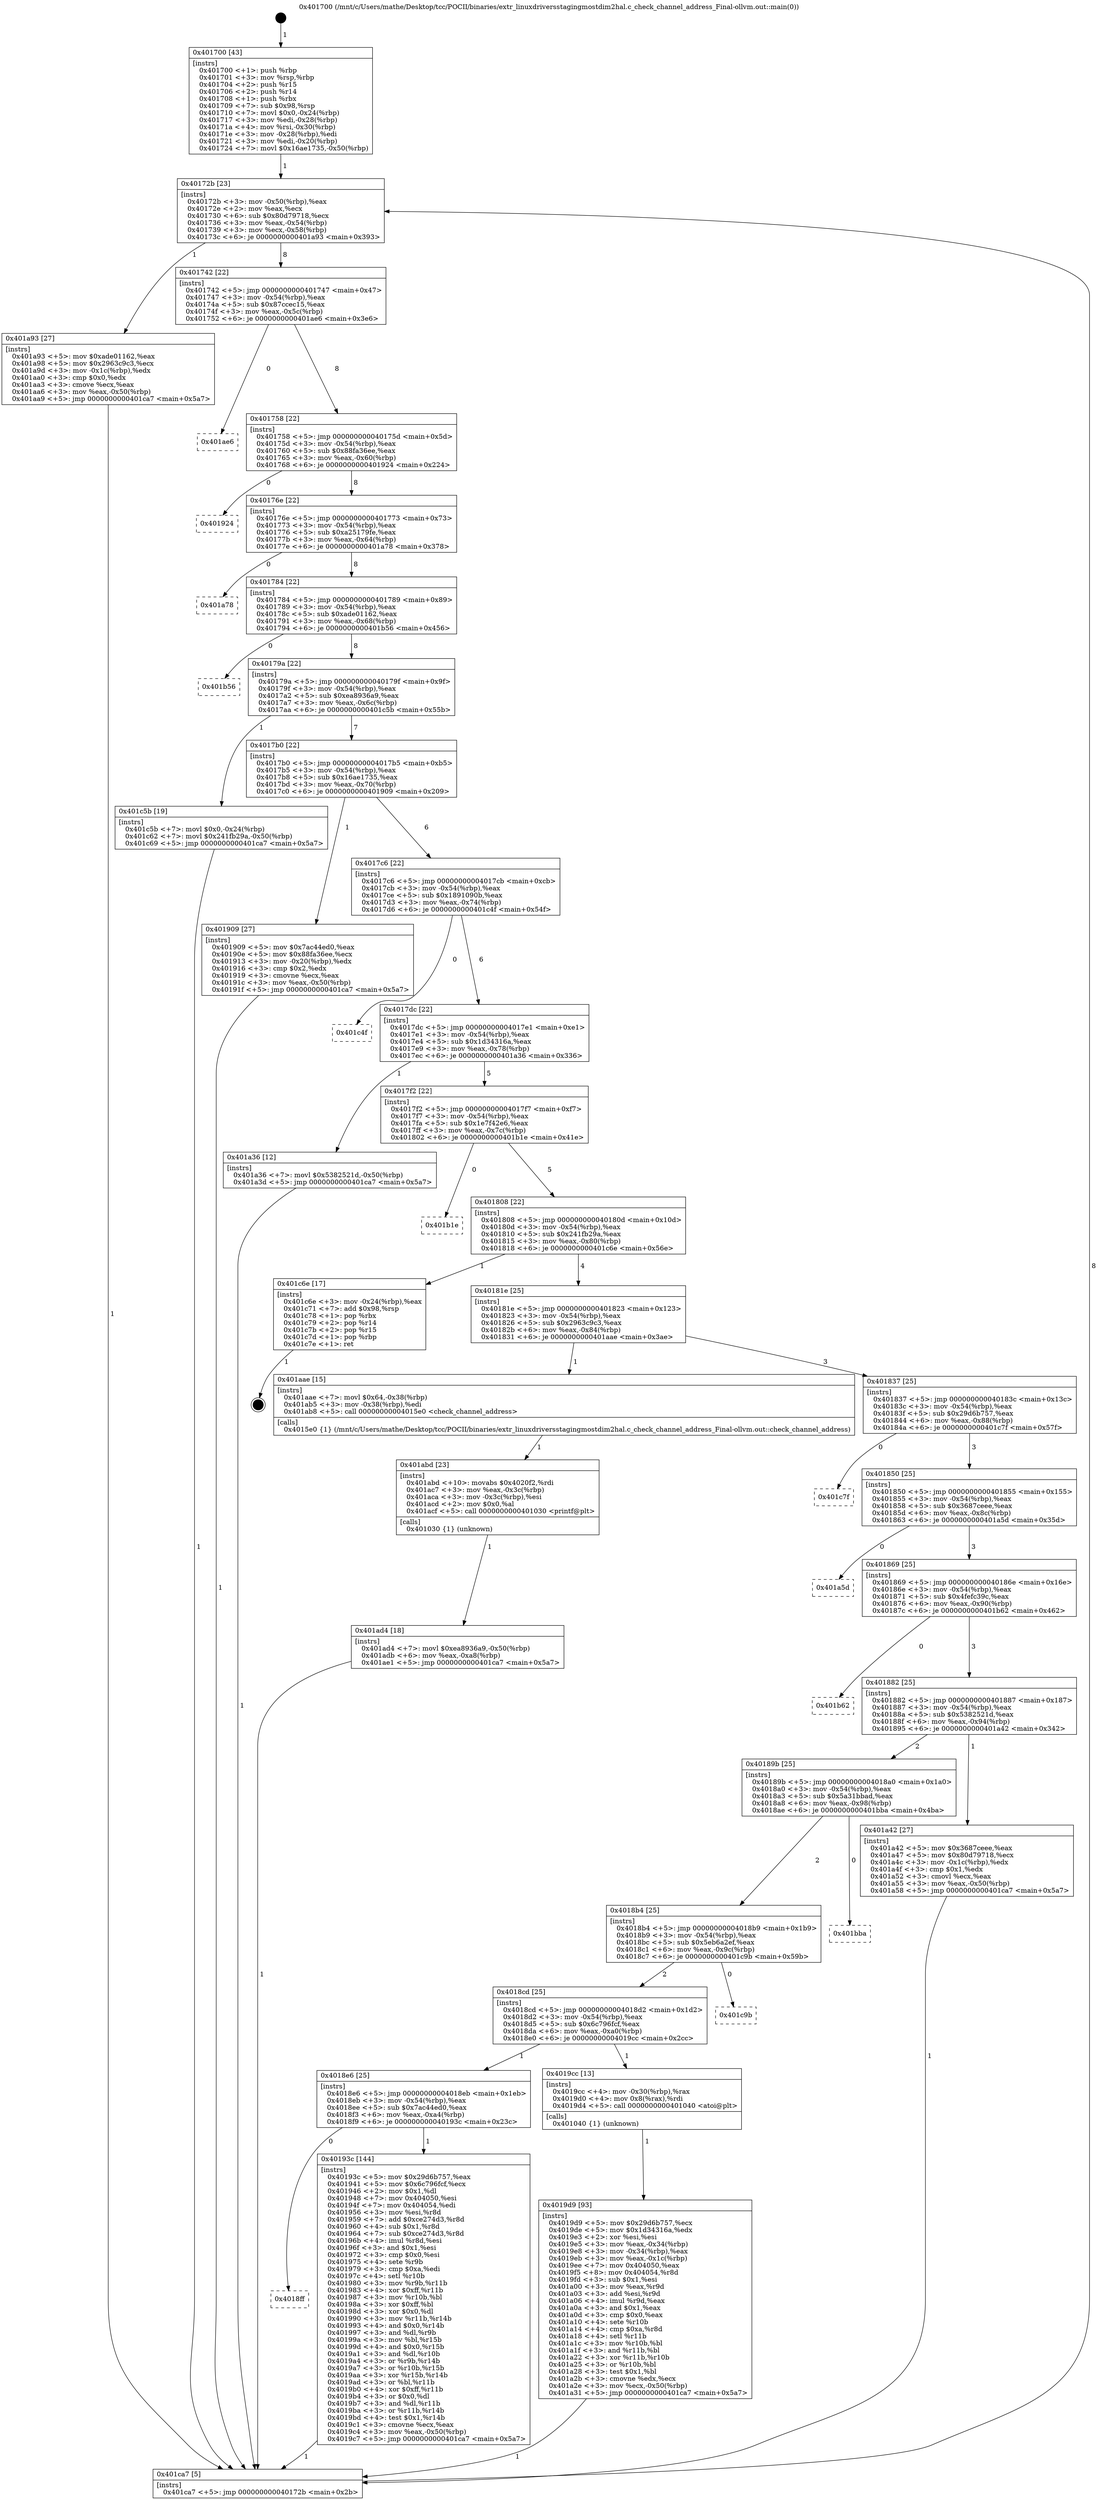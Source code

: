 digraph "0x401700" {
  label = "0x401700 (/mnt/c/Users/mathe/Desktop/tcc/POCII/binaries/extr_linuxdriversstagingmostdim2hal.c_check_channel_address_Final-ollvm.out::main(0))"
  labelloc = "t"
  node[shape=record]

  Entry [label="",width=0.3,height=0.3,shape=circle,fillcolor=black,style=filled]
  "0x40172b" [label="{
     0x40172b [23]\l
     | [instrs]\l
     &nbsp;&nbsp;0x40172b \<+3\>: mov -0x50(%rbp),%eax\l
     &nbsp;&nbsp;0x40172e \<+2\>: mov %eax,%ecx\l
     &nbsp;&nbsp;0x401730 \<+6\>: sub $0x80d79718,%ecx\l
     &nbsp;&nbsp;0x401736 \<+3\>: mov %eax,-0x54(%rbp)\l
     &nbsp;&nbsp;0x401739 \<+3\>: mov %ecx,-0x58(%rbp)\l
     &nbsp;&nbsp;0x40173c \<+6\>: je 0000000000401a93 \<main+0x393\>\l
  }"]
  "0x401a93" [label="{
     0x401a93 [27]\l
     | [instrs]\l
     &nbsp;&nbsp;0x401a93 \<+5\>: mov $0xade01162,%eax\l
     &nbsp;&nbsp;0x401a98 \<+5\>: mov $0x2963c9c3,%ecx\l
     &nbsp;&nbsp;0x401a9d \<+3\>: mov -0x1c(%rbp),%edx\l
     &nbsp;&nbsp;0x401aa0 \<+3\>: cmp $0x0,%edx\l
     &nbsp;&nbsp;0x401aa3 \<+3\>: cmove %ecx,%eax\l
     &nbsp;&nbsp;0x401aa6 \<+3\>: mov %eax,-0x50(%rbp)\l
     &nbsp;&nbsp;0x401aa9 \<+5\>: jmp 0000000000401ca7 \<main+0x5a7\>\l
  }"]
  "0x401742" [label="{
     0x401742 [22]\l
     | [instrs]\l
     &nbsp;&nbsp;0x401742 \<+5\>: jmp 0000000000401747 \<main+0x47\>\l
     &nbsp;&nbsp;0x401747 \<+3\>: mov -0x54(%rbp),%eax\l
     &nbsp;&nbsp;0x40174a \<+5\>: sub $0x87ccec15,%eax\l
     &nbsp;&nbsp;0x40174f \<+3\>: mov %eax,-0x5c(%rbp)\l
     &nbsp;&nbsp;0x401752 \<+6\>: je 0000000000401ae6 \<main+0x3e6\>\l
  }"]
  Exit [label="",width=0.3,height=0.3,shape=circle,fillcolor=black,style=filled,peripheries=2]
  "0x401ae6" [label="{
     0x401ae6\l
  }", style=dashed]
  "0x401758" [label="{
     0x401758 [22]\l
     | [instrs]\l
     &nbsp;&nbsp;0x401758 \<+5\>: jmp 000000000040175d \<main+0x5d\>\l
     &nbsp;&nbsp;0x40175d \<+3\>: mov -0x54(%rbp),%eax\l
     &nbsp;&nbsp;0x401760 \<+5\>: sub $0x88fa36ee,%eax\l
     &nbsp;&nbsp;0x401765 \<+3\>: mov %eax,-0x60(%rbp)\l
     &nbsp;&nbsp;0x401768 \<+6\>: je 0000000000401924 \<main+0x224\>\l
  }"]
  "0x401ad4" [label="{
     0x401ad4 [18]\l
     | [instrs]\l
     &nbsp;&nbsp;0x401ad4 \<+7\>: movl $0xea8936a9,-0x50(%rbp)\l
     &nbsp;&nbsp;0x401adb \<+6\>: mov %eax,-0xa8(%rbp)\l
     &nbsp;&nbsp;0x401ae1 \<+5\>: jmp 0000000000401ca7 \<main+0x5a7\>\l
  }"]
  "0x401924" [label="{
     0x401924\l
  }", style=dashed]
  "0x40176e" [label="{
     0x40176e [22]\l
     | [instrs]\l
     &nbsp;&nbsp;0x40176e \<+5\>: jmp 0000000000401773 \<main+0x73\>\l
     &nbsp;&nbsp;0x401773 \<+3\>: mov -0x54(%rbp),%eax\l
     &nbsp;&nbsp;0x401776 \<+5\>: sub $0xa25179fe,%eax\l
     &nbsp;&nbsp;0x40177b \<+3\>: mov %eax,-0x64(%rbp)\l
     &nbsp;&nbsp;0x40177e \<+6\>: je 0000000000401a78 \<main+0x378\>\l
  }"]
  "0x401abd" [label="{
     0x401abd [23]\l
     | [instrs]\l
     &nbsp;&nbsp;0x401abd \<+10\>: movabs $0x4020f2,%rdi\l
     &nbsp;&nbsp;0x401ac7 \<+3\>: mov %eax,-0x3c(%rbp)\l
     &nbsp;&nbsp;0x401aca \<+3\>: mov -0x3c(%rbp),%esi\l
     &nbsp;&nbsp;0x401acd \<+2\>: mov $0x0,%al\l
     &nbsp;&nbsp;0x401acf \<+5\>: call 0000000000401030 \<printf@plt\>\l
     | [calls]\l
     &nbsp;&nbsp;0x401030 \{1\} (unknown)\l
  }"]
  "0x401a78" [label="{
     0x401a78\l
  }", style=dashed]
  "0x401784" [label="{
     0x401784 [22]\l
     | [instrs]\l
     &nbsp;&nbsp;0x401784 \<+5\>: jmp 0000000000401789 \<main+0x89\>\l
     &nbsp;&nbsp;0x401789 \<+3\>: mov -0x54(%rbp),%eax\l
     &nbsp;&nbsp;0x40178c \<+5\>: sub $0xade01162,%eax\l
     &nbsp;&nbsp;0x401791 \<+3\>: mov %eax,-0x68(%rbp)\l
     &nbsp;&nbsp;0x401794 \<+6\>: je 0000000000401b56 \<main+0x456\>\l
  }"]
  "0x4019d9" [label="{
     0x4019d9 [93]\l
     | [instrs]\l
     &nbsp;&nbsp;0x4019d9 \<+5\>: mov $0x29d6b757,%ecx\l
     &nbsp;&nbsp;0x4019de \<+5\>: mov $0x1d34316a,%edx\l
     &nbsp;&nbsp;0x4019e3 \<+2\>: xor %esi,%esi\l
     &nbsp;&nbsp;0x4019e5 \<+3\>: mov %eax,-0x34(%rbp)\l
     &nbsp;&nbsp;0x4019e8 \<+3\>: mov -0x34(%rbp),%eax\l
     &nbsp;&nbsp;0x4019eb \<+3\>: mov %eax,-0x1c(%rbp)\l
     &nbsp;&nbsp;0x4019ee \<+7\>: mov 0x404050,%eax\l
     &nbsp;&nbsp;0x4019f5 \<+8\>: mov 0x404054,%r8d\l
     &nbsp;&nbsp;0x4019fd \<+3\>: sub $0x1,%esi\l
     &nbsp;&nbsp;0x401a00 \<+3\>: mov %eax,%r9d\l
     &nbsp;&nbsp;0x401a03 \<+3\>: add %esi,%r9d\l
     &nbsp;&nbsp;0x401a06 \<+4\>: imul %r9d,%eax\l
     &nbsp;&nbsp;0x401a0a \<+3\>: and $0x1,%eax\l
     &nbsp;&nbsp;0x401a0d \<+3\>: cmp $0x0,%eax\l
     &nbsp;&nbsp;0x401a10 \<+4\>: sete %r10b\l
     &nbsp;&nbsp;0x401a14 \<+4\>: cmp $0xa,%r8d\l
     &nbsp;&nbsp;0x401a18 \<+4\>: setl %r11b\l
     &nbsp;&nbsp;0x401a1c \<+3\>: mov %r10b,%bl\l
     &nbsp;&nbsp;0x401a1f \<+3\>: and %r11b,%bl\l
     &nbsp;&nbsp;0x401a22 \<+3\>: xor %r11b,%r10b\l
     &nbsp;&nbsp;0x401a25 \<+3\>: or %r10b,%bl\l
     &nbsp;&nbsp;0x401a28 \<+3\>: test $0x1,%bl\l
     &nbsp;&nbsp;0x401a2b \<+3\>: cmovne %edx,%ecx\l
     &nbsp;&nbsp;0x401a2e \<+3\>: mov %ecx,-0x50(%rbp)\l
     &nbsp;&nbsp;0x401a31 \<+5\>: jmp 0000000000401ca7 \<main+0x5a7\>\l
  }"]
  "0x401b56" [label="{
     0x401b56\l
  }", style=dashed]
  "0x40179a" [label="{
     0x40179a [22]\l
     | [instrs]\l
     &nbsp;&nbsp;0x40179a \<+5\>: jmp 000000000040179f \<main+0x9f\>\l
     &nbsp;&nbsp;0x40179f \<+3\>: mov -0x54(%rbp),%eax\l
     &nbsp;&nbsp;0x4017a2 \<+5\>: sub $0xea8936a9,%eax\l
     &nbsp;&nbsp;0x4017a7 \<+3\>: mov %eax,-0x6c(%rbp)\l
     &nbsp;&nbsp;0x4017aa \<+6\>: je 0000000000401c5b \<main+0x55b\>\l
  }"]
  "0x4018ff" [label="{
     0x4018ff\l
  }", style=dashed]
  "0x401c5b" [label="{
     0x401c5b [19]\l
     | [instrs]\l
     &nbsp;&nbsp;0x401c5b \<+7\>: movl $0x0,-0x24(%rbp)\l
     &nbsp;&nbsp;0x401c62 \<+7\>: movl $0x241fb29a,-0x50(%rbp)\l
     &nbsp;&nbsp;0x401c69 \<+5\>: jmp 0000000000401ca7 \<main+0x5a7\>\l
  }"]
  "0x4017b0" [label="{
     0x4017b0 [22]\l
     | [instrs]\l
     &nbsp;&nbsp;0x4017b0 \<+5\>: jmp 00000000004017b5 \<main+0xb5\>\l
     &nbsp;&nbsp;0x4017b5 \<+3\>: mov -0x54(%rbp),%eax\l
     &nbsp;&nbsp;0x4017b8 \<+5\>: sub $0x16ae1735,%eax\l
     &nbsp;&nbsp;0x4017bd \<+3\>: mov %eax,-0x70(%rbp)\l
     &nbsp;&nbsp;0x4017c0 \<+6\>: je 0000000000401909 \<main+0x209\>\l
  }"]
  "0x40193c" [label="{
     0x40193c [144]\l
     | [instrs]\l
     &nbsp;&nbsp;0x40193c \<+5\>: mov $0x29d6b757,%eax\l
     &nbsp;&nbsp;0x401941 \<+5\>: mov $0x6c796fcf,%ecx\l
     &nbsp;&nbsp;0x401946 \<+2\>: mov $0x1,%dl\l
     &nbsp;&nbsp;0x401948 \<+7\>: mov 0x404050,%esi\l
     &nbsp;&nbsp;0x40194f \<+7\>: mov 0x404054,%edi\l
     &nbsp;&nbsp;0x401956 \<+3\>: mov %esi,%r8d\l
     &nbsp;&nbsp;0x401959 \<+7\>: add $0xce274d3,%r8d\l
     &nbsp;&nbsp;0x401960 \<+4\>: sub $0x1,%r8d\l
     &nbsp;&nbsp;0x401964 \<+7\>: sub $0xce274d3,%r8d\l
     &nbsp;&nbsp;0x40196b \<+4\>: imul %r8d,%esi\l
     &nbsp;&nbsp;0x40196f \<+3\>: and $0x1,%esi\l
     &nbsp;&nbsp;0x401972 \<+3\>: cmp $0x0,%esi\l
     &nbsp;&nbsp;0x401975 \<+4\>: sete %r9b\l
     &nbsp;&nbsp;0x401979 \<+3\>: cmp $0xa,%edi\l
     &nbsp;&nbsp;0x40197c \<+4\>: setl %r10b\l
     &nbsp;&nbsp;0x401980 \<+3\>: mov %r9b,%r11b\l
     &nbsp;&nbsp;0x401983 \<+4\>: xor $0xff,%r11b\l
     &nbsp;&nbsp;0x401987 \<+3\>: mov %r10b,%bl\l
     &nbsp;&nbsp;0x40198a \<+3\>: xor $0xff,%bl\l
     &nbsp;&nbsp;0x40198d \<+3\>: xor $0x0,%dl\l
     &nbsp;&nbsp;0x401990 \<+3\>: mov %r11b,%r14b\l
     &nbsp;&nbsp;0x401993 \<+4\>: and $0x0,%r14b\l
     &nbsp;&nbsp;0x401997 \<+3\>: and %dl,%r9b\l
     &nbsp;&nbsp;0x40199a \<+3\>: mov %bl,%r15b\l
     &nbsp;&nbsp;0x40199d \<+4\>: and $0x0,%r15b\l
     &nbsp;&nbsp;0x4019a1 \<+3\>: and %dl,%r10b\l
     &nbsp;&nbsp;0x4019a4 \<+3\>: or %r9b,%r14b\l
     &nbsp;&nbsp;0x4019a7 \<+3\>: or %r10b,%r15b\l
     &nbsp;&nbsp;0x4019aa \<+3\>: xor %r15b,%r14b\l
     &nbsp;&nbsp;0x4019ad \<+3\>: or %bl,%r11b\l
     &nbsp;&nbsp;0x4019b0 \<+4\>: xor $0xff,%r11b\l
     &nbsp;&nbsp;0x4019b4 \<+3\>: or $0x0,%dl\l
     &nbsp;&nbsp;0x4019b7 \<+3\>: and %dl,%r11b\l
     &nbsp;&nbsp;0x4019ba \<+3\>: or %r11b,%r14b\l
     &nbsp;&nbsp;0x4019bd \<+4\>: test $0x1,%r14b\l
     &nbsp;&nbsp;0x4019c1 \<+3\>: cmovne %ecx,%eax\l
     &nbsp;&nbsp;0x4019c4 \<+3\>: mov %eax,-0x50(%rbp)\l
     &nbsp;&nbsp;0x4019c7 \<+5\>: jmp 0000000000401ca7 \<main+0x5a7\>\l
  }"]
  "0x401909" [label="{
     0x401909 [27]\l
     | [instrs]\l
     &nbsp;&nbsp;0x401909 \<+5\>: mov $0x7ac44ed0,%eax\l
     &nbsp;&nbsp;0x40190e \<+5\>: mov $0x88fa36ee,%ecx\l
     &nbsp;&nbsp;0x401913 \<+3\>: mov -0x20(%rbp),%edx\l
     &nbsp;&nbsp;0x401916 \<+3\>: cmp $0x2,%edx\l
     &nbsp;&nbsp;0x401919 \<+3\>: cmovne %ecx,%eax\l
     &nbsp;&nbsp;0x40191c \<+3\>: mov %eax,-0x50(%rbp)\l
     &nbsp;&nbsp;0x40191f \<+5\>: jmp 0000000000401ca7 \<main+0x5a7\>\l
  }"]
  "0x4017c6" [label="{
     0x4017c6 [22]\l
     | [instrs]\l
     &nbsp;&nbsp;0x4017c6 \<+5\>: jmp 00000000004017cb \<main+0xcb\>\l
     &nbsp;&nbsp;0x4017cb \<+3\>: mov -0x54(%rbp),%eax\l
     &nbsp;&nbsp;0x4017ce \<+5\>: sub $0x1891090b,%eax\l
     &nbsp;&nbsp;0x4017d3 \<+3\>: mov %eax,-0x74(%rbp)\l
     &nbsp;&nbsp;0x4017d6 \<+6\>: je 0000000000401c4f \<main+0x54f\>\l
  }"]
  "0x401ca7" [label="{
     0x401ca7 [5]\l
     | [instrs]\l
     &nbsp;&nbsp;0x401ca7 \<+5\>: jmp 000000000040172b \<main+0x2b\>\l
  }"]
  "0x401700" [label="{
     0x401700 [43]\l
     | [instrs]\l
     &nbsp;&nbsp;0x401700 \<+1\>: push %rbp\l
     &nbsp;&nbsp;0x401701 \<+3\>: mov %rsp,%rbp\l
     &nbsp;&nbsp;0x401704 \<+2\>: push %r15\l
     &nbsp;&nbsp;0x401706 \<+2\>: push %r14\l
     &nbsp;&nbsp;0x401708 \<+1\>: push %rbx\l
     &nbsp;&nbsp;0x401709 \<+7\>: sub $0x98,%rsp\l
     &nbsp;&nbsp;0x401710 \<+7\>: movl $0x0,-0x24(%rbp)\l
     &nbsp;&nbsp;0x401717 \<+3\>: mov %edi,-0x28(%rbp)\l
     &nbsp;&nbsp;0x40171a \<+4\>: mov %rsi,-0x30(%rbp)\l
     &nbsp;&nbsp;0x40171e \<+3\>: mov -0x28(%rbp),%edi\l
     &nbsp;&nbsp;0x401721 \<+3\>: mov %edi,-0x20(%rbp)\l
     &nbsp;&nbsp;0x401724 \<+7\>: movl $0x16ae1735,-0x50(%rbp)\l
  }"]
  "0x4018e6" [label="{
     0x4018e6 [25]\l
     | [instrs]\l
     &nbsp;&nbsp;0x4018e6 \<+5\>: jmp 00000000004018eb \<main+0x1eb\>\l
     &nbsp;&nbsp;0x4018eb \<+3\>: mov -0x54(%rbp),%eax\l
     &nbsp;&nbsp;0x4018ee \<+5\>: sub $0x7ac44ed0,%eax\l
     &nbsp;&nbsp;0x4018f3 \<+6\>: mov %eax,-0xa4(%rbp)\l
     &nbsp;&nbsp;0x4018f9 \<+6\>: je 000000000040193c \<main+0x23c\>\l
  }"]
  "0x401c4f" [label="{
     0x401c4f\l
  }", style=dashed]
  "0x4017dc" [label="{
     0x4017dc [22]\l
     | [instrs]\l
     &nbsp;&nbsp;0x4017dc \<+5\>: jmp 00000000004017e1 \<main+0xe1\>\l
     &nbsp;&nbsp;0x4017e1 \<+3\>: mov -0x54(%rbp),%eax\l
     &nbsp;&nbsp;0x4017e4 \<+5\>: sub $0x1d34316a,%eax\l
     &nbsp;&nbsp;0x4017e9 \<+3\>: mov %eax,-0x78(%rbp)\l
     &nbsp;&nbsp;0x4017ec \<+6\>: je 0000000000401a36 \<main+0x336\>\l
  }"]
  "0x4019cc" [label="{
     0x4019cc [13]\l
     | [instrs]\l
     &nbsp;&nbsp;0x4019cc \<+4\>: mov -0x30(%rbp),%rax\l
     &nbsp;&nbsp;0x4019d0 \<+4\>: mov 0x8(%rax),%rdi\l
     &nbsp;&nbsp;0x4019d4 \<+5\>: call 0000000000401040 \<atoi@plt\>\l
     | [calls]\l
     &nbsp;&nbsp;0x401040 \{1\} (unknown)\l
  }"]
  "0x401a36" [label="{
     0x401a36 [12]\l
     | [instrs]\l
     &nbsp;&nbsp;0x401a36 \<+7\>: movl $0x5382521d,-0x50(%rbp)\l
     &nbsp;&nbsp;0x401a3d \<+5\>: jmp 0000000000401ca7 \<main+0x5a7\>\l
  }"]
  "0x4017f2" [label="{
     0x4017f2 [22]\l
     | [instrs]\l
     &nbsp;&nbsp;0x4017f2 \<+5\>: jmp 00000000004017f7 \<main+0xf7\>\l
     &nbsp;&nbsp;0x4017f7 \<+3\>: mov -0x54(%rbp),%eax\l
     &nbsp;&nbsp;0x4017fa \<+5\>: sub $0x1e7f42e6,%eax\l
     &nbsp;&nbsp;0x4017ff \<+3\>: mov %eax,-0x7c(%rbp)\l
     &nbsp;&nbsp;0x401802 \<+6\>: je 0000000000401b1e \<main+0x41e\>\l
  }"]
  "0x4018cd" [label="{
     0x4018cd [25]\l
     | [instrs]\l
     &nbsp;&nbsp;0x4018cd \<+5\>: jmp 00000000004018d2 \<main+0x1d2\>\l
     &nbsp;&nbsp;0x4018d2 \<+3\>: mov -0x54(%rbp),%eax\l
     &nbsp;&nbsp;0x4018d5 \<+5\>: sub $0x6c796fcf,%eax\l
     &nbsp;&nbsp;0x4018da \<+6\>: mov %eax,-0xa0(%rbp)\l
     &nbsp;&nbsp;0x4018e0 \<+6\>: je 00000000004019cc \<main+0x2cc\>\l
  }"]
  "0x401b1e" [label="{
     0x401b1e\l
  }", style=dashed]
  "0x401808" [label="{
     0x401808 [22]\l
     | [instrs]\l
     &nbsp;&nbsp;0x401808 \<+5\>: jmp 000000000040180d \<main+0x10d\>\l
     &nbsp;&nbsp;0x40180d \<+3\>: mov -0x54(%rbp),%eax\l
     &nbsp;&nbsp;0x401810 \<+5\>: sub $0x241fb29a,%eax\l
     &nbsp;&nbsp;0x401815 \<+3\>: mov %eax,-0x80(%rbp)\l
     &nbsp;&nbsp;0x401818 \<+6\>: je 0000000000401c6e \<main+0x56e\>\l
  }"]
  "0x401c9b" [label="{
     0x401c9b\l
  }", style=dashed]
  "0x401c6e" [label="{
     0x401c6e [17]\l
     | [instrs]\l
     &nbsp;&nbsp;0x401c6e \<+3\>: mov -0x24(%rbp),%eax\l
     &nbsp;&nbsp;0x401c71 \<+7\>: add $0x98,%rsp\l
     &nbsp;&nbsp;0x401c78 \<+1\>: pop %rbx\l
     &nbsp;&nbsp;0x401c79 \<+2\>: pop %r14\l
     &nbsp;&nbsp;0x401c7b \<+2\>: pop %r15\l
     &nbsp;&nbsp;0x401c7d \<+1\>: pop %rbp\l
     &nbsp;&nbsp;0x401c7e \<+1\>: ret\l
  }"]
  "0x40181e" [label="{
     0x40181e [25]\l
     | [instrs]\l
     &nbsp;&nbsp;0x40181e \<+5\>: jmp 0000000000401823 \<main+0x123\>\l
     &nbsp;&nbsp;0x401823 \<+3\>: mov -0x54(%rbp),%eax\l
     &nbsp;&nbsp;0x401826 \<+5\>: sub $0x2963c9c3,%eax\l
     &nbsp;&nbsp;0x40182b \<+6\>: mov %eax,-0x84(%rbp)\l
     &nbsp;&nbsp;0x401831 \<+6\>: je 0000000000401aae \<main+0x3ae\>\l
  }"]
  "0x4018b4" [label="{
     0x4018b4 [25]\l
     | [instrs]\l
     &nbsp;&nbsp;0x4018b4 \<+5\>: jmp 00000000004018b9 \<main+0x1b9\>\l
     &nbsp;&nbsp;0x4018b9 \<+3\>: mov -0x54(%rbp),%eax\l
     &nbsp;&nbsp;0x4018bc \<+5\>: sub $0x5eb6a2ef,%eax\l
     &nbsp;&nbsp;0x4018c1 \<+6\>: mov %eax,-0x9c(%rbp)\l
     &nbsp;&nbsp;0x4018c7 \<+6\>: je 0000000000401c9b \<main+0x59b\>\l
  }"]
  "0x401aae" [label="{
     0x401aae [15]\l
     | [instrs]\l
     &nbsp;&nbsp;0x401aae \<+7\>: movl $0x64,-0x38(%rbp)\l
     &nbsp;&nbsp;0x401ab5 \<+3\>: mov -0x38(%rbp),%edi\l
     &nbsp;&nbsp;0x401ab8 \<+5\>: call 00000000004015e0 \<check_channel_address\>\l
     | [calls]\l
     &nbsp;&nbsp;0x4015e0 \{1\} (/mnt/c/Users/mathe/Desktop/tcc/POCII/binaries/extr_linuxdriversstagingmostdim2hal.c_check_channel_address_Final-ollvm.out::check_channel_address)\l
  }"]
  "0x401837" [label="{
     0x401837 [25]\l
     | [instrs]\l
     &nbsp;&nbsp;0x401837 \<+5\>: jmp 000000000040183c \<main+0x13c\>\l
     &nbsp;&nbsp;0x40183c \<+3\>: mov -0x54(%rbp),%eax\l
     &nbsp;&nbsp;0x40183f \<+5\>: sub $0x29d6b757,%eax\l
     &nbsp;&nbsp;0x401844 \<+6\>: mov %eax,-0x88(%rbp)\l
     &nbsp;&nbsp;0x40184a \<+6\>: je 0000000000401c7f \<main+0x57f\>\l
  }"]
  "0x401bba" [label="{
     0x401bba\l
  }", style=dashed]
  "0x401c7f" [label="{
     0x401c7f\l
  }", style=dashed]
  "0x401850" [label="{
     0x401850 [25]\l
     | [instrs]\l
     &nbsp;&nbsp;0x401850 \<+5\>: jmp 0000000000401855 \<main+0x155\>\l
     &nbsp;&nbsp;0x401855 \<+3\>: mov -0x54(%rbp),%eax\l
     &nbsp;&nbsp;0x401858 \<+5\>: sub $0x3687ceee,%eax\l
     &nbsp;&nbsp;0x40185d \<+6\>: mov %eax,-0x8c(%rbp)\l
     &nbsp;&nbsp;0x401863 \<+6\>: je 0000000000401a5d \<main+0x35d\>\l
  }"]
  "0x40189b" [label="{
     0x40189b [25]\l
     | [instrs]\l
     &nbsp;&nbsp;0x40189b \<+5\>: jmp 00000000004018a0 \<main+0x1a0\>\l
     &nbsp;&nbsp;0x4018a0 \<+3\>: mov -0x54(%rbp),%eax\l
     &nbsp;&nbsp;0x4018a3 \<+5\>: sub $0x5a31bbad,%eax\l
     &nbsp;&nbsp;0x4018a8 \<+6\>: mov %eax,-0x98(%rbp)\l
     &nbsp;&nbsp;0x4018ae \<+6\>: je 0000000000401bba \<main+0x4ba\>\l
  }"]
  "0x401a5d" [label="{
     0x401a5d\l
  }", style=dashed]
  "0x401869" [label="{
     0x401869 [25]\l
     | [instrs]\l
     &nbsp;&nbsp;0x401869 \<+5\>: jmp 000000000040186e \<main+0x16e\>\l
     &nbsp;&nbsp;0x40186e \<+3\>: mov -0x54(%rbp),%eax\l
     &nbsp;&nbsp;0x401871 \<+5\>: sub $0x4fefc39c,%eax\l
     &nbsp;&nbsp;0x401876 \<+6\>: mov %eax,-0x90(%rbp)\l
     &nbsp;&nbsp;0x40187c \<+6\>: je 0000000000401b62 \<main+0x462\>\l
  }"]
  "0x401a42" [label="{
     0x401a42 [27]\l
     | [instrs]\l
     &nbsp;&nbsp;0x401a42 \<+5\>: mov $0x3687ceee,%eax\l
     &nbsp;&nbsp;0x401a47 \<+5\>: mov $0x80d79718,%ecx\l
     &nbsp;&nbsp;0x401a4c \<+3\>: mov -0x1c(%rbp),%edx\l
     &nbsp;&nbsp;0x401a4f \<+3\>: cmp $0x1,%edx\l
     &nbsp;&nbsp;0x401a52 \<+3\>: cmovl %ecx,%eax\l
     &nbsp;&nbsp;0x401a55 \<+3\>: mov %eax,-0x50(%rbp)\l
     &nbsp;&nbsp;0x401a58 \<+5\>: jmp 0000000000401ca7 \<main+0x5a7\>\l
  }"]
  "0x401b62" [label="{
     0x401b62\l
  }", style=dashed]
  "0x401882" [label="{
     0x401882 [25]\l
     | [instrs]\l
     &nbsp;&nbsp;0x401882 \<+5\>: jmp 0000000000401887 \<main+0x187\>\l
     &nbsp;&nbsp;0x401887 \<+3\>: mov -0x54(%rbp),%eax\l
     &nbsp;&nbsp;0x40188a \<+5\>: sub $0x5382521d,%eax\l
     &nbsp;&nbsp;0x40188f \<+6\>: mov %eax,-0x94(%rbp)\l
     &nbsp;&nbsp;0x401895 \<+6\>: je 0000000000401a42 \<main+0x342\>\l
  }"]
  Entry -> "0x401700" [label=" 1"]
  "0x40172b" -> "0x401a93" [label=" 1"]
  "0x40172b" -> "0x401742" [label=" 8"]
  "0x401c6e" -> Exit [label=" 1"]
  "0x401742" -> "0x401ae6" [label=" 0"]
  "0x401742" -> "0x401758" [label=" 8"]
  "0x401c5b" -> "0x401ca7" [label=" 1"]
  "0x401758" -> "0x401924" [label=" 0"]
  "0x401758" -> "0x40176e" [label=" 8"]
  "0x401ad4" -> "0x401ca7" [label=" 1"]
  "0x40176e" -> "0x401a78" [label=" 0"]
  "0x40176e" -> "0x401784" [label=" 8"]
  "0x401abd" -> "0x401ad4" [label=" 1"]
  "0x401784" -> "0x401b56" [label=" 0"]
  "0x401784" -> "0x40179a" [label=" 8"]
  "0x401aae" -> "0x401abd" [label=" 1"]
  "0x40179a" -> "0x401c5b" [label=" 1"]
  "0x40179a" -> "0x4017b0" [label=" 7"]
  "0x401a93" -> "0x401ca7" [label=" 1"]
  "0x4017b0" -> "0x401909" [label=" 1"]
  "0x4017b0" -> "0x4017c6" [label=" 6"]
  "0x401909" -> "0x401ca7" [label=" 1"]
  "0x401700" -> "0x40172b" [label=" 1"]
  "0x401ca7" -> "0x40172b" [label=" 8"]
  "0x401a42" -> "0x401ca7" [label=" 1"]
  "0x4017c6" -> "0x401c4f" [label=" 0"]
  "0x4017c6" -> "0x4017dc" [label=" 6"]
  "0x4019d9" -> "0x401ca7" [label=" 1"]
  "0x4017dc" -> "0x401a36" [label=" 1"]
  "0x4017dc" -> "0x4017f2" [label=" 5"]
  "0x4019cc" -> "0x4019d9" [label=" 1"]
  "0x4017f2" -> "0x401b1e" [label=" 0"]
  "0x4017f2" -> "0x401808" [label=" 5"]
  "0x4018e6" -> "0x4018ff" [label=" 0"]
  "0x401808" -> "0x401c6e" [label=" 1"]
  "0x401808" -> "0x40181e" [label=" 4"]
  "0x4018e6" -> "0x40193c" [label=" 1"]
  "0x40181e" -> "0x401aae" [label=" 1"]
  "0x40181e" -> "0x401837" [label=" 3"]
  "0x4018cd" -> "0x4018e6" [label=" 1"]
  "0x401837" -> "0x401c7f" [label=" 0"]
  "0x401837" -> "0x401850" [label=" 3"]
  "0x4018cd" -> "0x4019cc" [label=" 1"]
  "0x401850" -> "0x401a5d" [label=" 0"]
  "0x401850" -> "0x401869" [label=" 3"]
  "0x4018b4" -> "0x4018cd" [label=" 2"]
  "0x401869" -> "0x401b62" [label=" 0"]
  "0x401869" -> "0x401882" [label=" 3"]
  "0x4018b4" -> "0x401c9b" [label=" 0"]
  "0x401882" -> "0x401a42" [label=" 1"]
  "0x401882" -> "0x40189b" [label=" 2"]
  "0x40193c" -> "0x401ca7" [label=" 1"]
  "0x40189b" -> "0x401bba" [label=" 0"]
  "0x40189b" -> "0x4018b4" [label=" 2"]
  "0x401a36" -> "0x401ca7" [label=" 1"]
}
